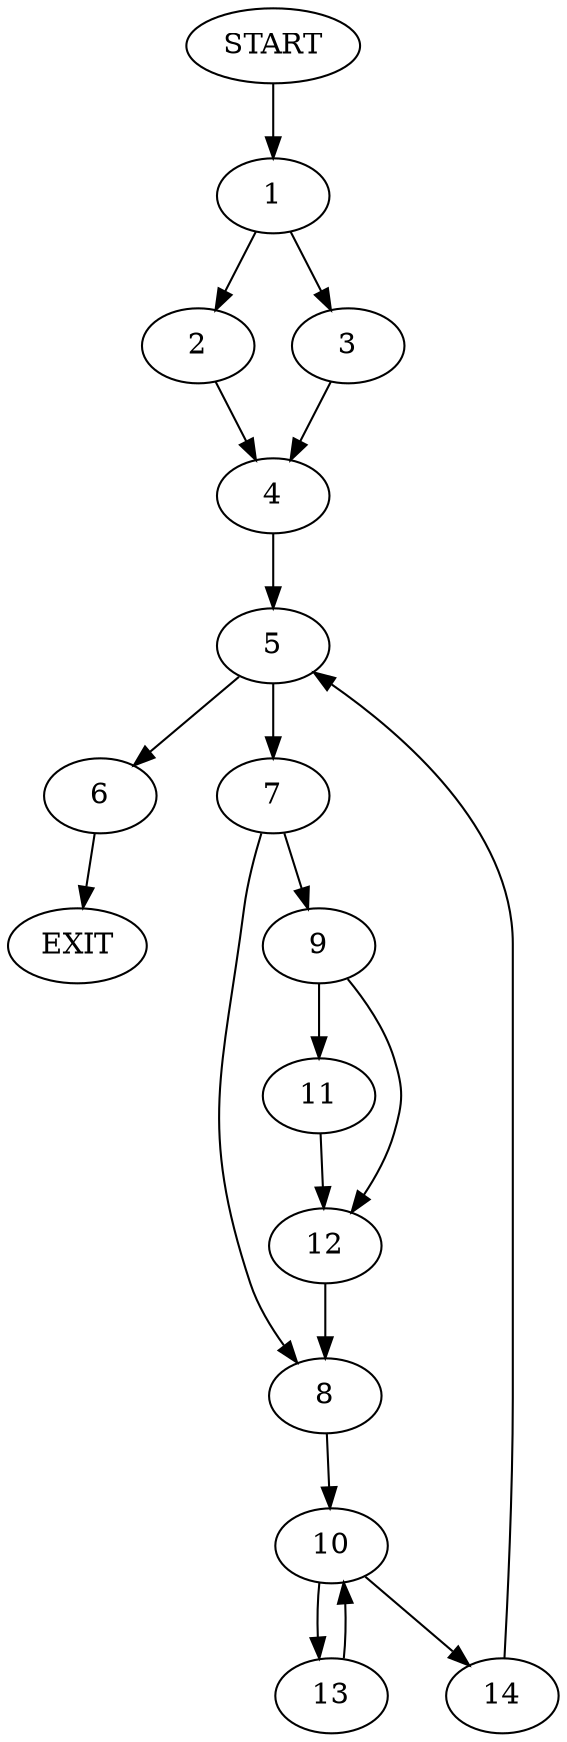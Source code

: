 digraph {
0 [label="START"]
15 [label="EXIT"]
0 -> 1
1 -> 2
1 -> 3
3 -> 4
2 -> 4
4 -> 5
5 -> 6
5 -> 7
6 -> 15
7 -> 8
7 -> 9
8 -> 10
9 -> 11
9 -> 12
11 -> 12
12 -> 8
10 -> 13
10 -> 14
13 -> 10
14 -> 5
}
